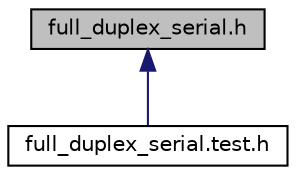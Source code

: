 digraph "full_duplex_serial.h"
{
  edge [fontname="Helvetica",fontsize="10",labelfontname="Helvetica",labelfontsize="10"];
  node [fontname="Helvetica",fontsize="10",shape=record];
  Node1 [label="full_duplex_serial.h",height=0.2,width=0.4,color="black", fillcolor="grey75", style="filled" fontcolor="black"];
  Node1 -> Node2 [dir="back",color="midnightblue",fontsize="10",style="solid",fontname="Helvetica"];
  Node2 [label="full_duplex_serial.test.h",height=0.2,width=0.4,color="black", fillcolor="white", style="filled",URL="$full__duplex__serial_8test_8h.html"];
}
